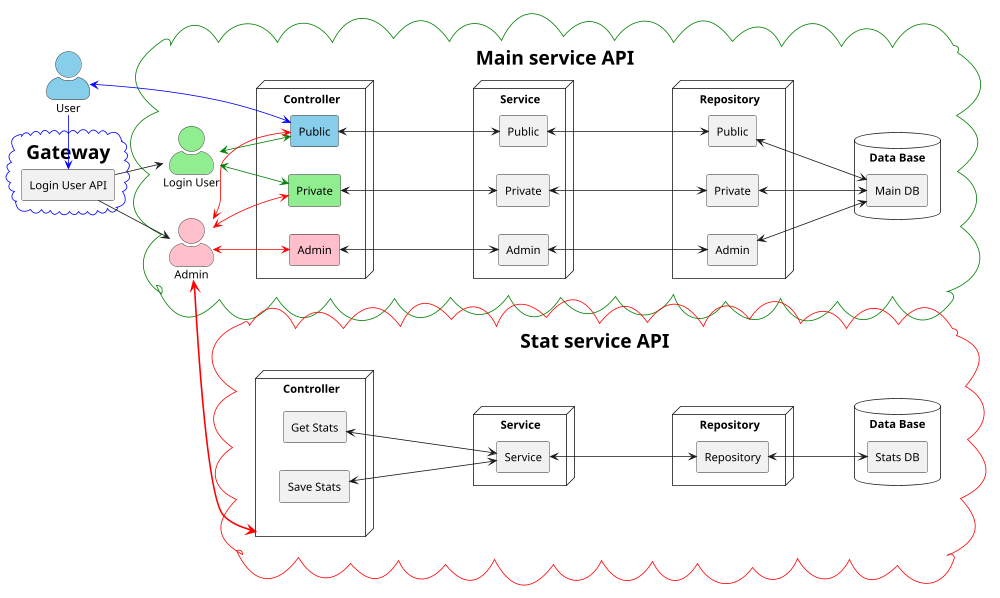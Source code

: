 @startuml
scale 1000 width
left to right direction
skinparam actorStyle awesome
skinparam storageStyle rectangle
skinparam cloudFontSize 24

actor User #skyblue

cloud Gateway #line:blue {
 agent "Login User API" as Login
}

User -> Login #line:blue;

cloud "Main service API" as Main #line:green {

actor "Login User" as loginUser #lightgreen
actor Admin #pink

node Controller as MainController {
agent "Public" as PublicArea #skyblue
agent "Private" as PrivateArea #lightgreen
agent "Admin" as AdminArea #pink
}

User <--> PublicArea #line:blue;

loginUser <--> PublicArea #line:green;
loginUser <--> PrivateArea #line:green;

Admin <--> PublicArea #line:red;
Admin <--> PrivateArea #line:red;
Admin <--> AdminArea #line:red;

node Service {
agent "Public" as SrvPublicArea
agent "Private" as SrvPrivateArea
agent "Admin" as SrvAdminArea
}

PublicArea <--> SrvPublicArea
PrivateArea <--> SrvPrivateArea
AdminArea <--> SrvAdminArea

node Repository {
agent "Public" as RepoPublicArea
agent "Private" as RepoPrivateArea
agent "Admin" as RepoAdminArea
}

SrvPublicArea <--> RepoPublicArea
SrvPrivateArea <--> RepoPrivateArea
SrvAdminArea <--> RepoAdminArea

database "Data Base" {
 agent "Main DB" as DB
}

RepoPublicArea <--> DB
RepoPrivateArea <--> DB
RepoAdminArea <--> DB

}

cloud "Stat service API" as Stats #line:red; {
 node Controller as StatsController {
    agent "Get Stats" as GetStatsArea
    agent "Save Stats" as SaveStatsArea
 }

 node Service as StatsService {
  agent "Service" as SrvViewArea
 }

 GetStatsArea <--> SrvViewArea
 SaveStatsArea <--> SrvViewArea

 node Repository as StatsRepository {
  agent "Repository" as RepoViewArea
 }

 SrvViewArea <--> RepoViewArea

database "Data Base" as StatsDB {
 agent "Stats DB" as nameStatsDB
 
}
 RepoViewArea <--> nameStatsDB
}

Admin <--> StatsController #line:red;line.bold;
Login --> loginUser
Login --> Admin

@enduml
